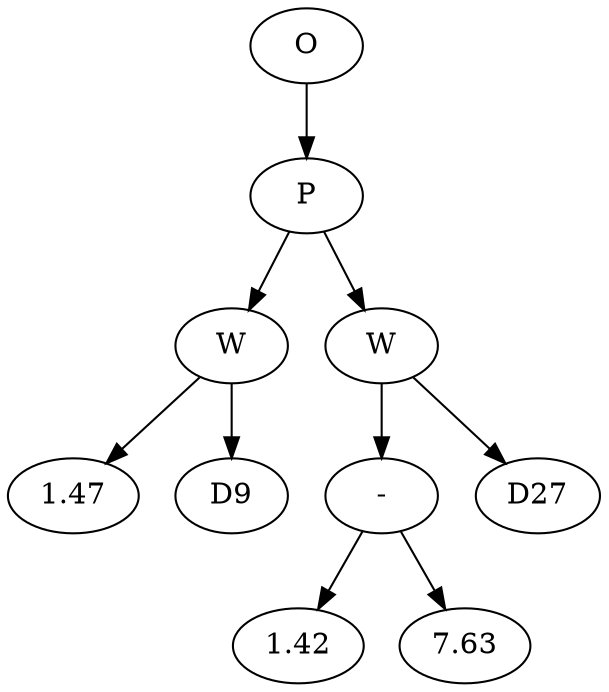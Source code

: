 // Tree
digraph {
	24848595 [label=O]
	24848596 [label=P]
	24848595 -> 24848596
	24848597 [label=W]
	24848596 -> 24848597
	24848598 [label=1.47]
	24848597 -> 24848598
	24848599 [label=D9]
	24848597 -> 24848599
	24848600 [label=W]
	24848596 -> 24848600
	24848601 [label="-"]
	24848600 -> 24848601
	24848602 [label=1.42]
	24848601 -> 24848602
	24848603 [label=7.63]
	24848601 -> 24848603
	24848604 [label=D27]
	24848600 -> 24848604
}
